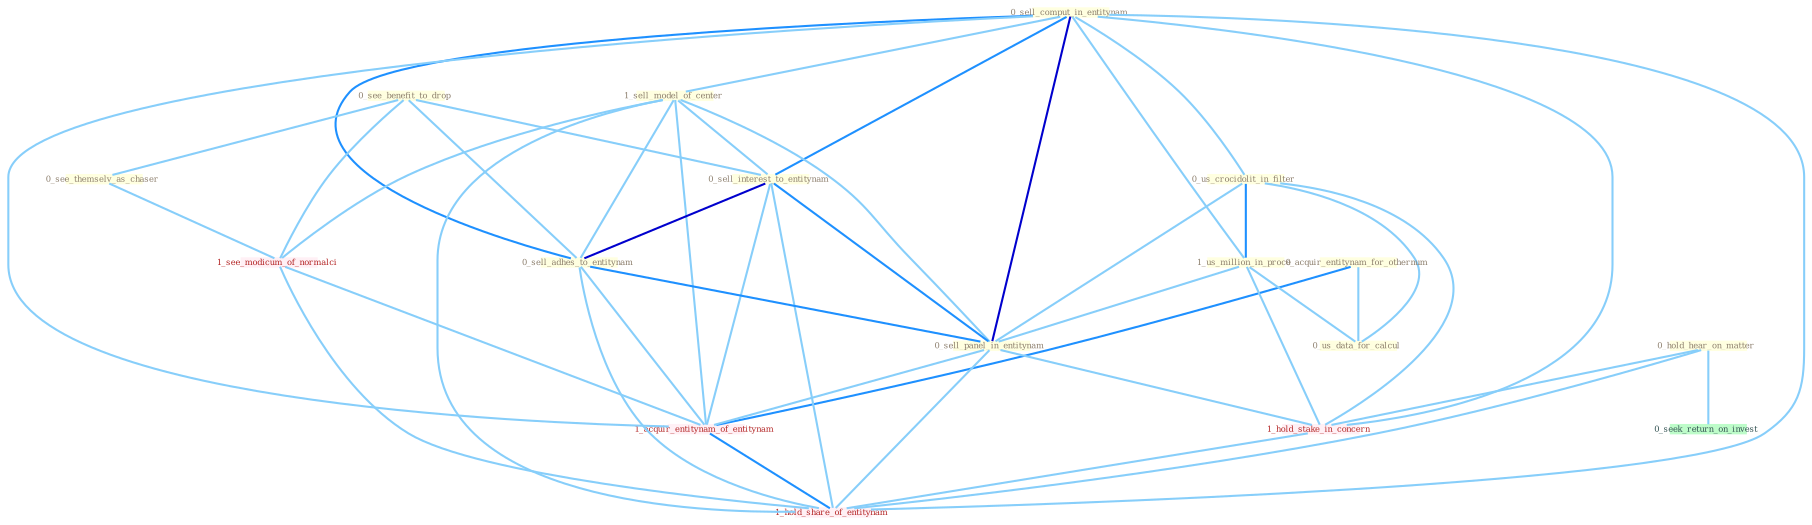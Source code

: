 Graph G{ 
    node
    [shape=polygon,style=filled,width=.5,height=.06,color="#BDFCC9",fixedsize=true,fontsize=4,
    fontcolor="#2f4f4f"];
    {node
    [color="#ffffe0", fontcolor="#8b7d6b"] "0_sell_comput_in_entitynam " "0_us_crocidolit_in_filter " "0_acquir_entitynam_for_othernum " "0_hold_hear_on_matter " "1_sell_model_of_center " "0_see_benefit_to_drop " "0_sell_interest_to_entitynam " "1_us_million_in_proce " "0_see_themselv_as_chaser " "0_sell_adhes_to_entitynam " "0_sell_panel_in_entitynam " "0_us_data_for_calcul "}
{node [color="#fff0f5", fontcolor="#b22222"] "1_hold_stake_in_concern " "1_see_modicum_of_normalci " "1_acquir_entitynam_of_entitynam " "1_hold_share_of_entitynam "}
edge [color="#B0E2FF"];

	"0_sell_comput_in_entitynam " -- "0_us_crocidolit_in_filter " [w="1", color="#87cefa" ];
	"0_sell_comput_in_entitynam " -- "1_sell_model_of_center " [w="1", color="#87cefa" ];
	"0_sell_comput_in_entitynam " -- "0_sell_interest_to_entitynam " [w="2", color="#1e90ff" , len=0.8];
	"0_sell_comput_in_entitynam " -- "1_us_million_in_proce " [w="1", color="#87cefa" ];
	"0_sell_comput_in_entitynam " -- "0_sell_adhes_to_entitynam " [w="2", color="#1e90ff" , len=0.8];
	"0_sell_comput_in_entitynam " -- "0_sell_panel_in_entitynam " [w="3", color="#0000cd" , len=0.6];
	"0_sell_comput_in_entitynam " -- "1_hold_stake_in_concern " [w="1", color="#87cefa" ];
	"0_sell_comput_in_entitynam " -- "1_acquir_entitynam_of_entitynam " [w="1", color="#87cefa" ];
	"0_sell_comput_in_entitynam " -- "1_hold_share_of_entitynam " [w="1", color="#87cefa" ];
	"0_us_crocidolit_in_filter " -- "1_us_million_in_proce " [w="2", color="#1e90ff" , len=0.8];
	"0_us_crocidolit_in_filter " -- "0_sell_panel_in_entitynam " [w="1", color="#87cefa" ];
	"0_us_crocidolit_in_filter " -- "0_us_data_for_calcul " [w="1", color="#87cefa" ];
	"0_us_crocidolit_in_filter " -- "1_hold_stake_in_concern " [w="1", color="#87cefa" ];
	"0_acquir_entitynam_for_othernum " -- "0_us_data_for_calcul " [w="1", color="#87cefa" ];
	"0_acquir_entitynam_for_othernum " -- "1_acquir_entitynam_of_entitynam " [w="2", color="#1e90ff" , len=0.8];
	"0_hold_hear_on_matter " -- "1_hold_stake_in_concern " [w="1", color="#87cefa" ];
	"0_hold_hear_on_matter " -- "0_seek_return_on_invest " [w="1", color="#87cefa" ];
	"0_hold_hear_on_matter " -- "1_hold_share_of_entitynam " [w="1", color="#87cefa" ];
	"1_sell_model_of_center " -- "0_sell_interest_to_entitynam " [w="1", color="#87cefa" ];
	"1_sell_model_of_center " -- "0_sell_adhes_to_entitynam " [w="1", color="#87cefa" ];
	"1_sell_model_of_center " -- "0_sell_panel_in_entitynam " [w="1", color="#87cefa" ];
	"1_sell_model_of_center " -- "1_see_modicum_of_normalci " [w="1", color="#87cefa" ];
	"1_sell_model_of_center " -- "1_acquir_entitynam_of_entitynam " [w="1", color="#87cefa" ];
	"1_sell_model_of_center " -- "1_hold_share_of_entitynam " [w="1", color="#87cefa" ];
	"0_see_benefit_to_drop " -- "0_sell_interest_to_entitynam " [w="1", color="#87cefa" ];
	"0_see_benefit_to_drop " -- "0_see_themselv_as_chaser " [w="1", color="#87cefa" ];
	"0_see_benefit_to_drop " -- "0_sell_adhes_to_entitynam " [w="1", color="#87cefa" ];
	"0_see_benefit_to_drop " -- "1_see_modicum_of_normalci " [w="1", color="#87cefa" ];
	"0_sell_interest_to_entitynam " -- "0_sell_adhes_to_entitynam " [w="3", color="#0000cd" , len=0.6];
	"0_sell_interest_to_entitynam " -- "0_sell_panel_in_entitynam " [w="2", color="#1e90ff" , len=0.8];
	"0_sell_interest_to_entitynam " -- "1_acquir_entitynam_of_entitynam " [w="1", color="#87cefa" ];
	"0_sell_interest_to_entitynam " -- "1_hold_share_of_entitynam " [w="1", color="#87cefa" ];
	"1_us_million_in_proce " -- "0_sell_panel_in_entitynam " [w="1", color="#87cefa" ];
	"1_us_million_in_proce " -- "0_us_data_for_calcul " [w="1", color="#87cefa" ];
	"1_us_million_in_proce " -- "1_hold_stake_in_concern " [w="1", color="#87cefa" ];
	"0_see_themselv_as_chaser " -- "1_see_modicum_of_normalci " [w="1", color="#87cefa" ];
	"0_sell_adhes_to_entitynam " -- "0_sell_panel_in_entitynam " [w="2", color="#1e90ff" , len=0.8];
	"0_sell_adhes_to_entitynam " -- "1_acquir_entitynam_of_entitynam " [w="1", color="#87cefa" ];
	"0_sell_adhes_to_entitynam " -- "1_hold_share_of_entitynam " [w="1", color="#87cefa" ];
	"0_sell_panel_in_entitynam " -- "1_hold_stake_in_concern " [w="1", color="#87cefa" ];
	"0_sell_panel_in_entitynam " -- "1_acquir_entitynam_of_entitynam " [w="1", color="#87cefa" ];
	"0_sell_panel_in_entitynam " -- "1_hold_share_of_entitynam " [w="1", color="#87cefa" ];
	"1_hold_stake_in_concern " -- "1_hold_share_of_entitynam " [w="1", color="#87cefa" ];
	"1_see_modicum_of_normalci " -- "1_acquir_entitynam_of_entitynam " [w="1", color="#87cefa" ];
	"1_see_modicum_of_normalci " -- "1_hold_share_of_entitynam " [w="1", color="#87cefa" ];
	"1_acquir_entitynam_of_entitynam " -- "1_hold_share_of_entitynam " [w="2", color="#1e90ff" , len=0.8];
}